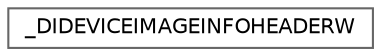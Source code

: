 digraph "Graphical Class Hierarchy"
{
 // LATEX_PDF_SIZE
  bgcolor="transparent";
  edge [fontname=Helvetica,fontsize=10,labelfontname=Helvetica,labelfontsize=10];
  node [fontname=Helvetica,fontsize=10,shape=box,height=0.2,width=0.4];
  rankdir="LR";
  Node0 [id="Node000000",label="_DIDEVICEIMAGEINFOHEADERW",height=0.2,width=0.4,color="grey40", fillcolor="white", style="filled",URL="$struct__DIDEVICEIMAGEINFOHEADERW.html",tooltip=" "];
}
